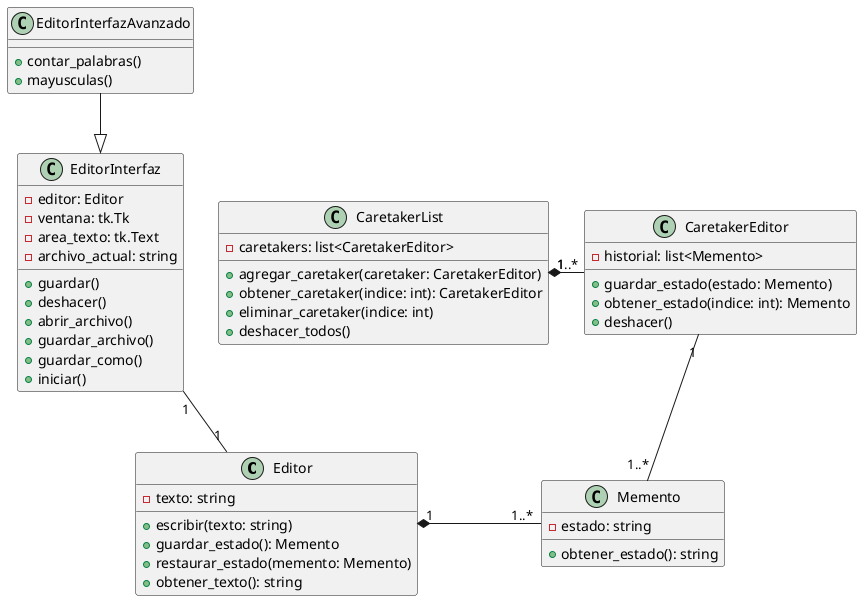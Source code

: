 @startuml DiagramaClase

class Editor {
  - texto: string
  
  + escribir(texto: string)
  + guardar_estado(): Memento
  + restaurar_estado(memento: Memento)
  + obtener_texto(): string
}

class Memento {
  - estado: string
  
  + obtener_estado(): string
}

class CaretakerEditor {
  - historial: list<Memento>
  
  + guardar_estado(estado: Memento)
  + obtener_estado(indice: int): Memento
  + deshacer()
}

class CaretakerList {
  - caretakers: list<CaretakerEditor>
  
  + agregar_caretaker(caretaker: CaretakerEditor)
  + obtener_caretaker(indice: int): CaretakerEditor
  + eliminar_caretaker(indice: int)
  + deshacer_todos()
}

class EditorInterfaz {
  - editor: Editor
  - ventana: tk.Tk
  - area_texto: tk.Text
  - archivo_actual: string
  
  + guardar()
  + deshacer()
  + abrir_archivo()
  + guardar_archivo()
  + guardar_como()
  + iniciar()
}

class EditorInterfazAvanzado {
  
  + contar_palabras()
  + mayusculas()
}

Editor "1" *- "1..*" Memento
CaretakerEditor "1" -- "1..*" Memento
CaretakerList "1" *- "1..*" CaretakerEditor
EditorInterfaz "1" -- "1" Editor
EditorInterfazAvanzado --|> EditorInterfaz

@enduml
